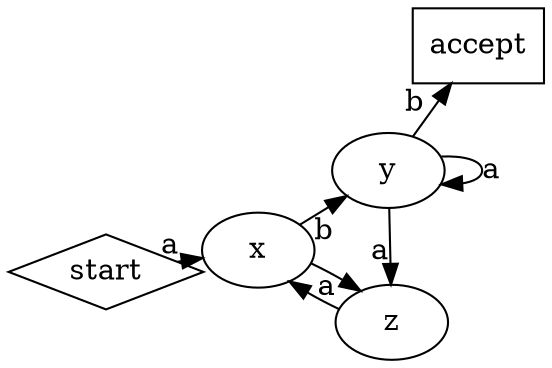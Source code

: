 digraph {
    layout = "neato";
    start [shape = diamond;];
    accept [shape = box;];
    start -> x [label = "a";];
    x -> y [label = "b";];
    x -> z [label = "a";];
    y -> y [label = "a";];
    y -> z [label = "a";];
    z -> x;
    y -> accept [label = "b";];
}